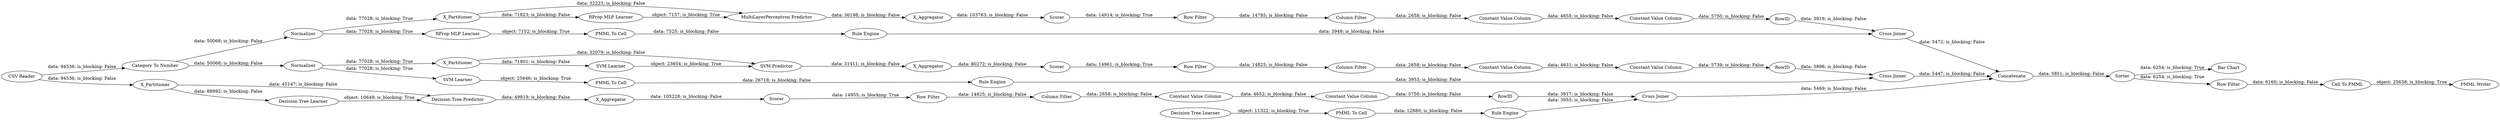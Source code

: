 digraph {
	"874166537435716216_32" [label="MultiLayerPerceptron Predictor"]
	"874166537435716216_40" [label=Scorer]
	"-6238675254180684101_293" [label=RowID]
	"874166537435716216_39" [label=Normalizer]
	"1870999997633105764_290" [label="Constant Value Column"]
	"7681778737389250710_292" [label="Constant Value Column"]
	"7681778737389250710_293" [label=RowID]
	"-2608620921483699758_22" [label="PMML To Cell"]
	"6190051017246531352_38" [label="Cross Joiner"]
	"448116118713272242_61" [label="PMML Writer"]
	"-951490236361028099_35" [label="Rule Engine"]
	"874166537435716216_38" [label="Cross Joiner"]
	"1870999997633105764_9" [label="Row Filter"]
	"448116118713272242_54" [label="Cell To PMML"]
	"874166537435716216_2" [label=X_Partitioner]
	"874166537435716216_31" [label="RProp MLP Learner"]
	"6190051017246531352_7" [label=X_Aggregator]
	"6190051017246531352_39" [label=Scorer]
	"1870999997633105764_293" [label=RowID]
	"-6238675254180684101_294" [label="Column Filter"]
	"-951490236361028099_34" [label="PMML To Cell"]
	"-5316860711412958332_32" [label="SVM Predictor"]
	"448116118713272242_60" [label=Concatenate]
	"1870999997633105764_294" [label="Column Filter"]
	"6190051017246531352_32" [label="Decision Tree Predictor"]
	"1144354164122746583_33" [label="Decision Tree Learner"]
	"448116118713272242_58" [label="Category To Number"]
	"6190051017246531352_2" [label=X_Partitioner]
	"1144354164122746583_28" [label="PMML To Cell"]
	"448116118713272242_59" [label="Bar Chart"]
	"-2608620921483699758_35" [label="RProp MLP Learner"]
	"7681778737389250710_294" [label="Column Filter"]
	"448116118713272242_62" [label="CSV Reader"]
	"7681778737389250710_9" [label="Row Filter"]
	"448116118713272242_53" [label="Row Filter"]
	"-6238675254180684101_290" [label="Constant Value Column"]
	"-5316860711412958332_40" [label=Normalizer]
	"448116118713272242_52" [label=Sorter]
	"-2608620921483699758_34" [label="Rule Engine"]
	"874166537435716216_7" [label=X_Aggregator]
	"-5316860711412958332_2" [label=X_Partitioner]
	"-5316860711412958332_39" [label="Cross Joiner"]
	"-6238675254180684101_9" [label="Row Filter"]
	"6190051017246531352_31" [label="Decision Tree Learner"]
	"-951490236361028099_33" [label="SVM Learner"]
	"1144354164122746583_34" [label="Rule Engine"]
	"-6238675254180684101_292" [label="Constant Value Column"]
	"-5316860711412958332_31" [label="SVM Learner"]
	"1870999997633105764_292" [label="Constant Value Column"]
	"-5316860711412958332_41" [label=Scorer]
	"-5316860711412958332_7" [label=X_Aggregator]
	"7681778737389250710_290" [label="Constant Value Column"]
	"874166537435716216_39" -> "874166537435716216_2" [label="data: 77028; is_blocking: True"]
	"7681778737389250710_290" -> "7681778737389250710_292" [label="data: 4655; is_blocking: False"]
	"448116118713272242_54" -> "448116118713272242_61" [label="object: 25638; is_blocking: True"]
	"-6238675254180684101_290" -> "-6238675254180684101_292" [label="data: 4652; is_blocking: False"]
	"7681778737389250710_9" -> "7681778737389250710_294" [label="data: 14785; is_blocking: False"]
	"-6238675254180684101_292" -> "-6238675254180684101_293" [label="data: 5750; is_blocking: False"]
	"448116118713272242_52" -> "448116118713272242_53" [label="data: 6254; is_blocking: True"]
	"6190051017246531352_31" -> "6190051017246531352_32" [label="object: 10649; is_blocking: True"]
	"874166537435716216_32" -> "874166537435716216_7" [label="data: 36198; is_blocking: False"]
	"-6238675254180684101_293" -> "6190051017246531352_38" [label="data: 3917; is_blocking: False"]
	"-5316860711412958332_41" -> "1870999997633105764_9" [label="data: 14961; is_blocking: True"]
	"448116118713272242_58" -> "-5316860711412958332_40" [label="data: 50068; is_blocking: False"]
	"6190051017246531352_7" -> "6190051017246531352_39" [label="data: 105228; is_blocking: False"]
	"6190051017246531352_2" -> "6190051017246531352_32" [label="data: 45147; is_blocking: False"]
	"-2608620921483699758_35" -> "-2608620921483699758_22" [label="object: 7152; is_blocking: True"]
	"7681778737389250710_293" -> "874166537435716216_38" [label="data: 3919; is_blocking: False"]
	"-5316860711412958332_40" -> "-5316860711412958332_2" [label="data: 77028; is_blocking: True"]
	"448116118713272242_53" -> "448116118713272242_54" [label="data: 6160; is_blocking: False"]
	"-5316860711412958332_2" -> "-5316860711412958332_32" [label="data: 32079; is_blocking: False"]
	"-5316860711412958332_32" -> "-5316860711412958332_7" [label="data: 31411; is_blocking: False"]
	"448116118713272242_62" -> "6190051017246531352_2" [label="data: 94536; is_blocking: False"]
	"-2608620921483699758_22" -> "-2608620921483699758_34" [label="data: 7525; is_blocking: False"]
	"1144354164122746583_34" -> "6190051017246531352_38" [label="data: 3953; is_blocking: False"]
	"7681778737389250710_292" -> "7681778737389250710_293" [label="data: 5750; is_blocking: False"]
	"7681778737389250710_294" -> "7681778737389250710_290" [label="data: 2658; is_blocking: False"]
	"-951490236361028099_33" -> "-951490236361028099_34" [label="object: 25646; is_blocking: True"]
	"-6238675254180684101_9" -> "-6238675254180684101_294" [label="data: 14825; is_blocking: False"]
	"1870999997633105764_292" -> "1870999997633105764_293" [label="data: 5739; is_blocking: False"]
	"1870999997633105764_290" -> "1870999997633105764_292" [label="data: 4631; is_blocking: False"]
	"-5316860711412958332_2" -> "-5316860711412958332_31" [label="data: 71801; is_blocking: False"]
	"874166537435716216_38" -> "448116118713272242_60" [label="data: 5472; is_blocking: False"]
	"448116118713272242_52" -> "448116118713272242_59" [label="data: 6254; is_blocking: True"]
	"6190051017246531352_38" -> "448116118713272242_60" [label="data: 5469; is_blocking: False"]
	"1870999997633105764_293" -> "-5316860711412958332_39" [label="data: 3896; is_blocking: False"]
	"-5316860711412958332_7" -> "-5316860711412958332_41" [label="data: 80272; is_blocking: False"]
	"-5316860711412958332_39" -> "448116118713272242_60" [label="data: 5447; is_blocking: False"]
	"1870999997633105764_9" -> "1870999997633105764_294" [label="data: 14825; is_blocking: False"]
	"874166537435716216_40" -> "7681778737389250710_9" [label="data: 14914; is_blocking: True"]
	"874166537435716216_31" -> "874166537435716216_32" [label="object: 7137; is_blocking: True"]
	"6190051017246531352_2" -> "6190051017246531352_31" [label="data: 88992; is_blocking: False"]
	"1144354164122746583_33" -> "1144354164122746583_28" [label="object: 11322; is_blocking: True"]
	"1144354164122746583_28" -> "1144354164122746583_34" [label="data: 12880; is_blocking: False"]
	"448116118713272242_62" -> "448116118713272242_58" [label="data: 94536; is_blocking: False"]
	"874166537435716216_2" -> "874166537435716216_32" [label="data: 32223; is_blocking: False"]
	"-5316860711412958332_40" -> "-951490236361028099_33" [label="data: 77028; is_blocking: True"]
	"1870999997633105764_294" -> "1870999997633105764_290" [label="data: 2658; is_blocking: False"]
	"448116118713272242_60" -> "448116118713272242_52" [label="data: 5851; is_blocking: False"]
	"-6238675254180684101_294" -> "-6238675254180684101_290" [label="data: 2658; is_blocking: False"]
	"-2608620921483699758_34" -> "874166537435716216_38" [label="data: 3948; is_blocking: False"]
	"874166537435716216_2" -> "874166537435716216_31" [label="data: 71823; is_blocking: False"]
	"6190051017246531352_32" -> "6190051017246531352_7" [label="data: 49819; is_blocking: False"]
	"-951490236361028099_35" -> "-5316860711412958332_39" [label="data: 3953; is_blocking: False"]
	"448116118713272242_58" -> "874166537435716216_39" [label="data: 50068; is_blocking: False"]
	"874166537435716216_7" -> "874166537435716216_40" [label="data: 103763; is_blocking: False"]
	"-5316860711412958332_31" -> "-5316860711412958332_32" [label="object: 23654; is_blocking: True"]
	"874166537435716216_39" -> "-2608620921483699758_35" [label="data: 77028; is_blocking: True"]
	"6190051017246531352_39" -> "-6238675254180684101_9" [label="data: 14955; is_blocking: True"]
	"-951490236361028099_34" -> "-951490236361028099_35" [label="data: 26718; is_blocking: False"]
	rankdir=LR
}
